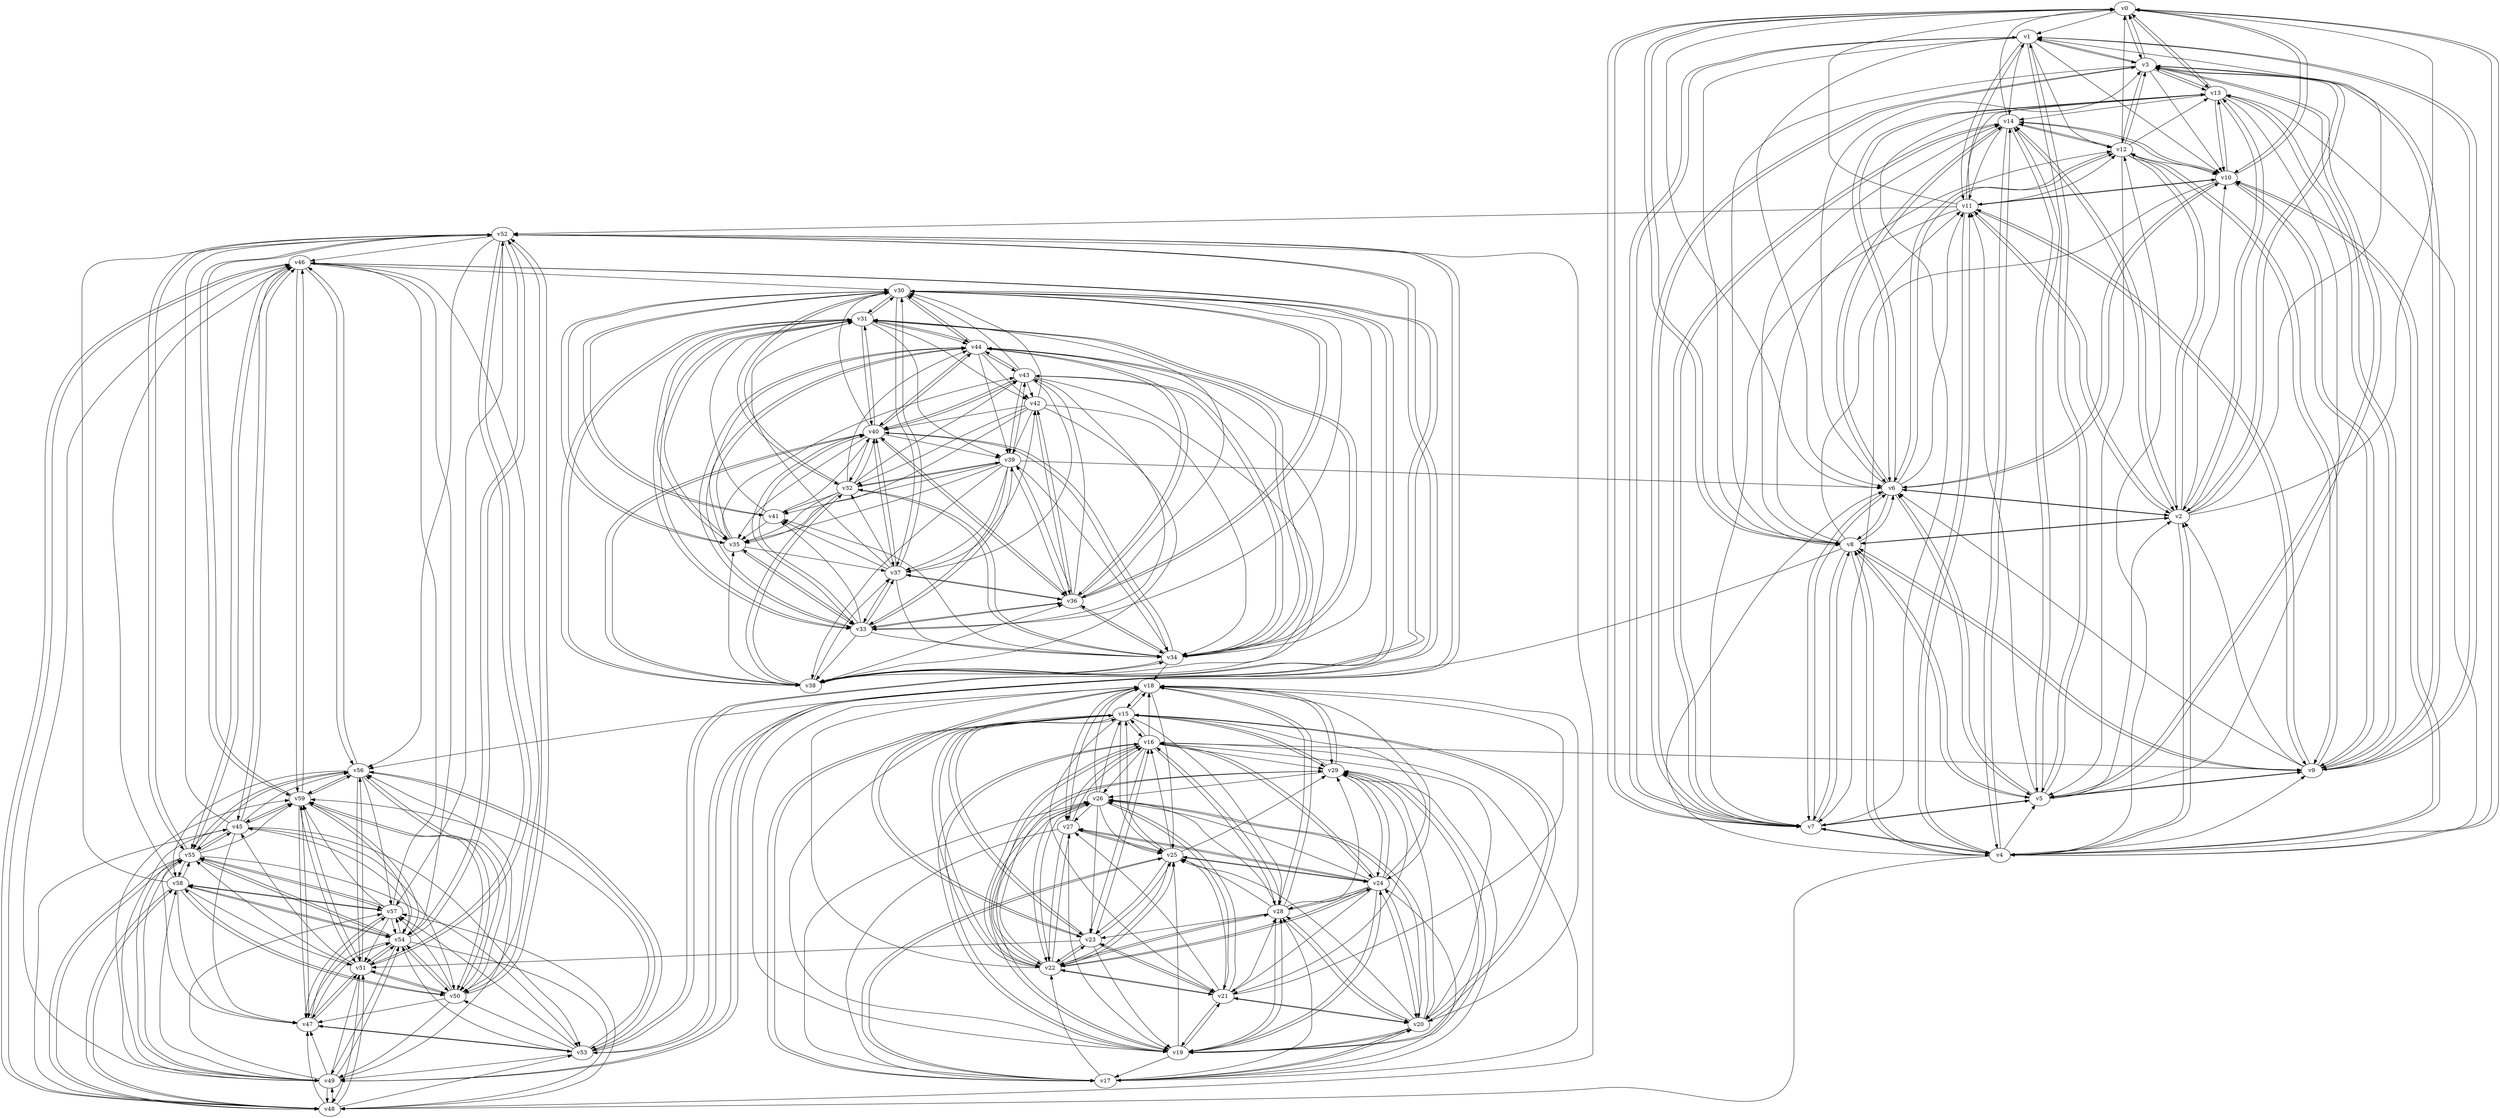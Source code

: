 digraph buchi_test077 {
    v0 [name="v0", player=1, priority=0];
    v1 [name="v1", player=1, priority=1];
    v2 [name="v2", player=1, priority=1];
    v3 [name="v3", player=1, priority=0];
    v4 [name="v4", player=1, priority=0];
    v5 [name="v5", player=0, priority=0];
    v6 [name="v6", player=0, priority=0];
    v7 [name="v7", player=1, priority=0];
    v8 [name="v8", player=0, priority=0];
    v9 [name="v9", player=0, priority=1];
    v10 [name="v10", player=0, priority=0];
    v11 [name="v11", player=0, priority=0];
    v12 [name="v12", player=1, priority=1];
    v13 [name="v13", player=0, priority=1];
    v14 [name="v14", player=0, priority=1];
    v15 [name="v15", player=0, priority=1];
    v16 [name="v16", player=1, priority=1];
    v17 [name="v17", player=0, priority=1];
    v18 [name="v18", player=0, priority=1];
    v19 [name="v19", player=1, priority=1];
    v20 [name="v20", player=0, priority=1];
    v21 [name="v21", player=0, priority=1];
    v22 [name="v22", player=0, priority=1];
    v23 [name="v23", player=1, priority=0];
    v24 [name="v24", player=0, priority=1];
    v25 [name="v25", player=1, priority=0];
    v26 [name="v26", player=1, priority=0];
    v27 [name="v27", player=1, priority=0];
    v28 [name="v28", player=1, priority=0];
    v29 [name="v29", player=0, priority=0];
    v30 [name="v30", player=0, priority=1];
    v31 [name="v31", player=1, priority=0];
    v32 [name="v32", player=0, priority=0];
    v33 [name="v33", player=1, priority=1];
    v34 [name="v34", player=1, priority=1];
    v35 [name="v35", player=0, priority=1];
    v36 [name="v36", player=1, priority=0];
    v37 [name="v37", player=1, priority=1];
    v38 [name="v38", player=1, priority=1];
    v39 [name="v39", player=1, priority=0];
    v40 [name="v40", player=1, priority=1];
    v41 [name="v41", player=0, priority=1];
    v42 [name="v42", player=0, priority=0];
    v43 [name="v43", player=1, priority=0];
    v44 [name="v44", player=0, priority=0];
    v45 [name="v45", player=1, priority=1];
    v46 [name="v46", player=0, priority=0];
    v47 [name="v47", player=0, priority=0];
    v48 [name="v48", player=1, priority=0];
    v49 [name="v49", player=1, priority=1];
    v50 [name="v50", player=1, priority=1];
    v51 [name="v51", player=0, priority=1];
    v52 [name="v52", player=0, priority=0];
    v53 [name="v53", player=0, priority=0];
    v54 [name="v54", player=0, priority=1];
    v55 [name="v55", player=0, priority=1];
    v56 [name="v56", player=0, priority=1];
    v57 [name="v57", player=1, priority=0];
    v58 [name="v58", player=0, priority=0];
    v59 [name="v59", player=0, priority=1];
    v15 -> v21;
    v26 -> v21;
    v55 -> v57;
    v47 -> v53;
    v8 -> v0;
    v8 -> v9;
    v48 -> v45;
    v4 -> v2;
    v33 -> v38;
    v44 -> v38;
    v52 -> v51;
    v22 -> v28;
    v34 -> v30;
    v7 -> v3;
    v15 -> v16;
    v55 -> v52;
    v59 -> v50;
    v15 -> v25;
    v26 -> v25;
    v47 -> v57;
    v8 -> v4;
    v11 -> v0;
    v40 -> v36;
    v48 -> v49;
    v11 -> v9;
    v48 -> v58;
    v44 -> v33;
    v52 -> v46;
    v25 -> v29;
    v44 -> v42;
    v3 -> v1;
    v51 -> v50;
    v3 -> v10;
    v14 -> v10;
    v22 -> v23;
    v51 -> v59;
    v37 -> v30;
    v36 -> v34;
    v36 -> v43;
    v59 -> v45;
    v26 -> v20;
    v55 -> v56;
    v59 -> v54;
    v29 -> v22;
    v21 -> v18;
    v40 -> v31;
    v21 -> v27;
    v11 -> v4;
    v48 -> v53;
    v2 -> v13;
    v25 -> v15;
    v54 -> v51;
    v25 -> v24;
    v33 -> v37;
    v51 -> v45;
    v3 -> v5;
    v14 -> v5;
    v22 -> v18;
    v32 -> v41;
    v51 -> v54;
    v22 -> v27;
    v17 -> v25;
    v28 -> v25;
    v29 -> v26;
    v21 -> v22;
    v50 -> v58;
    v40 -> v35;
    v40 -> v44;
    v2 -> v8;
    v54 -> v55;
    v3 -> v0;
    v14 -> v0;
    v3 -> v9;
    v28 -> v20;
    v17 -> v20;
    v36 -> v33;
    v55 -> v46;
    v17 -> v29;
    v28 -> v29;
    v36 -> v42;
    v47 -> v51;
    v6 -> v10;
    v58 -> v48;
    v29 -> v21;
    v58 -> v57;
    v40 -> v30;
    v21 -> v26;
    v10 -> v7;
    v39 -> v43;
    v2 -> v3;
    v2 -> v12;
    v54 -> v50;
    v54 -> v59;
    v24 -> v27;
    v14 -> v4;
    v32 -> v40;
    v43 -> v40;
    v17 -> v15;
    v9 -> v11;
    v28 -> v24;
    v36 -> v37;
    v6 -> v5;
    v6 -> v14;
    v58 -> v52;
    v50 -> v57;
    v39 -> v38;
    v31 -> v34;
    v10 -> v11;
    v54 -> v45;
    v24 -> v22;
    v32 -> v35;
    v16 -> v18;
    v51 -> v48;
    v35 -> v31;
    v32 -> v44;
    v16 -> v27;
    v43 -> v44;
    v5 -> v8;
    v9 -> v6;
    v28 -> v19;
    v46 -> v55;
    v57 -> v55;
    v49 -> v51;
    v17 -> v28;
    v58 -> v47;
    v42 -> v39;
    v50 -> v52;
    v39 -> v33;
    v20 -> v29;
    v10 -> v6;
    v23 -> v25;
    v31 -> v38;
    v2 -> v11;
    v54 -> v49;
    v24 -> v17;
    v32 -> v30;
    v43 -> v30;
    v4 -> v48;
    v24 -> v26;
    v32 -> v39;
    v16 -> v22;
    v43 -> v39;
    v35 -> v44;
    v5 -> v3;
    v9 -> v1;
    v46 -> v50;
    v9 -> v10;
    v49 -> v46;
    v28 -> v23;
    v46 -> v59;
    v57 -> v59;
    v49 -> v55;
    v6 -> v13;
    v42 -> v34;
    v58 -> v51;
    v50 -> v47;
    v30 -> v41;
    v50 -> v56;
    v20 -> v15;
    v20 -> v24;
    v39 -> v37;
    v31 -> v33;
    v31 -> v42;
    v13 -> v3;
    v1 -> v10;
    v24 -> v21;
    v53 -> v57;
    v43 -> v34;
    v45 -> v53;
    v56 -> v53;
    v35 -> v30;
    v16 -> v26;
    v38 -> v32;
    v5 -> v7;
    v46 -> v45;
    v9 -> v5;
    v28 -> v18;
    v46 -> v54;
    v57 -> v54;
    v49 -> v59;
    v27 -> v22;
    v58 -> v46;
    v30 -> v36;
    v42 -> v38;
    v50 -> v51;
    v12 -> v6;
    v20 -> v19;
    v39 -> v32;
    v23 -> v15;
    v20 -> v28;
    v4 -> v11;
    v39 -> v41;
    v1 -> v5;
    v1 -> v14;
    v24 -> v16;
    v53 -> v52;
    v24 -> v25;
    v56 -> v57;
    v5 -> v2;
    v38 -> v36;
    v5 -> v11;
    v57 -> v58;
    v49 -> v54;
    v27 -> v17;
    v30 -> v31;
    v12 -> v10;
    v4 -> v6;
    v23 -> v19;
    v52 -> v55;
    v13 -> v2;
    v1 -> v9;
    v53 -> v47;
    v34 -> v43;
    v53 -> v56;
    v45 -> v52;
    v15 -> v20;
    v15 -> v29;
    v38 -> v31;
    v5 -> v6;
    v18 -> v25;
    v38 -> v40;
    v0 -> v4;
    v19 -> v17;
    v0 -> v13;
    v11 -> v13;
    v19 -> v26;
    v30 -> v35;
    v30 -> v44;
    v12 -> v5;
    v12 -> v14;
    v52 -> v50;
    v4 -> v10;
    v52 -> v59;
    v34 -> v38;
    v37 -> v34;
    v45 -> v47;
    v45 -> v56;
    v26 -> v15;
    v46 -> v30;
    v18 -> v20;
    v38 -> v35;
    v18 -> v29;
    v27 -> v16;
    v8 -> v12;
    v27 -> v25;
    v0 -> v8;
    v19 -> v21;
    v48 -> v57;
    v12 -> v0;
    v12 -> v9;
    v4 -> v5;
    v33 -> v41;
    v23 -> v18;
    v52 -> v54;
    v4 -> v14;
    v53 -> v46;
    v56 -> v51;
    v7 -> v6;
    v15 -> v19;
    v26 -> v19;
    v18 -> v15;
    v15 -> v28;
    v38 -> v30;
    v18 -> v24;
    v8 -> v7;
    v0 -> v3;
    v40 -> v39;
    v19 -> v16;
    v48 -> v52;
    v11 -> v12;
    v19 -> v25;
    v41 -> v31;
    v41 -> v40;
    v25 -> v23;
    v4 -> v0;
    v33 -> v36;
    v44 -> v36;
    v52 -> v49;
    v4 -> v9;
    v3 -> v13;
    v22 -> v26;
    v37 -> v33;
    v37 -> v42;
    v7 -> v1;
    v15 -> v23;
    v26 -> v23;
    v55 -> v59;
    v18 -> v19;
    v47 -> v55;
    v18 -> v28;
    v8 -> v2;
    v40 -> v34;
    v8 -> v11;
    v48 -> v47;
    v0 -> v7;
    v11 -> v7;
    v40 -> v43;
    v41 -> v35;
    v33 -> v31;
    v44 -> v31;
    v25 -> v27;
    v33 -> v40;
    v44 -> v40;
    v3 -> v8;
    v22 -> v21;
    v55 -> v45;
    v7 -> v5;
    v15 -> v18;
    v26 -> v18;
    v55 -> v54;
    v7 -> v14;
    v59 -> v52;
    v18 -> v23;
    v47 -> v59;
    v21 -> v25;
    v11 -> v2;
    v40 -> v38;
    v48 -> v51;
    v41 -> v30;
    v25 -> v22;
    v54 -> v58;
    v33 -> v35;
    v44 -> v35;
    v33 -> v44;
    v22 -> v16;
    v51 -> v52;
    v34 -> v18;
    v3 -> v12;
    v14 -> v12;
    v22 -> v25;
    v7 -> v0;
    v55 -> v49;
    v59 -> v47;
    v55 -> v58;
    v47 -> v54;
    v59 -> v56;
    v29 -> v15;
    v29 -> v24;
    v21 -> v20;
    v40 -> v33;
    v48 -> v46;
    v2 -> v6;
    v25 -> v17;
    v44 -> v30;
    v32 -> v34;
    v51 -> v47;
    v3 -> v7;
    v14 -> v7;
    v32 -> v43;
    v51 -> v56;
    v36 -> v31;
    v7 -> v4;
    v36 -> v40;
    v55 -> v53;
    v6 -> v8;
    v29 -> v19;
    v58 -> v55;
    v40 -> v37;
    v2 -> v1;
    v10 -> v14;
    v2 -> v10;
    v54 -> v48;
    v54 -> v57;
    v23 -> v51;
    v32 -> v38;
    v3 -> v2;
    v14 -> v2;
    v43 -> v38;
    v14 -> v11;
    v35 -> v43;
    v17 -> v22;
    v28 -> v22;
    v55 -> v48;
    v36 -> v44;
    v6 -> v3;
    v6 -> v12;
    v58 -> v50;
    v21 -> v19;
    v40 -> v32;
    v21 -> v28;
    v10 -> v0;
    v39 -> v36;
    v10 -> v9;
    v2 -> v14;
    v25 -> v16;
    v54 -> v52;
    v24 -> v20;
    v43 -> v33;
    v24 -> v29;
    v14 -> v6;
    v43 -> v42;
    v51 -> v55;
    v46 -> v53;
    v36 -> v30;
    v9 -> v13;
    v17 -> v26;
    v28 -> v26;
    v36 -> v39;
    v49 -> v58;
    v6 -> v7;
    v29 -> v18;
    v58 -> v54;
    v21 -> v23;
    v50 -> v59;
    v10 -> v4;
    v2 -> v0;
    v10 -> v13;
    v54 -> v47;
    v13 -> v6;
    v24 -> v15;
    v43 -> v37;
    v16 -> v20;
    v35 -> v33;
    v16 -> v29;
    v5 -> v1;
    v46 -> v48;
    v9 -> v8;
    v6 -> v2;
    v6 -> v11;
    v42 -> v32;
    v50 -> v54;
    v39 -> v35;
    v2 -> v4;
    v31 -> v40;
    v1 -> v8;
    v13 -> v10;
    v24 -> v19;
    v16 -> v15;
    v24 -> v28;
    v16 -> v24;
    v35 -> v37;
    v9 -> v3;
    v5 -> v14;
    v17 -> v16;
    v28 -> v16;
    v9 -> v12;
    v49 -> v48;
    v49 -> v57;
    v42 -> v36;
    v50 -> v49;
    v20 -> v17;
    v12 -> v13;
    v20 -> v26;
    v23 -> v22;
    v31 -> v35;
    v31 -> v44;
    v1 -> v3;
    v13 -> v5;
    v1 -> v12;
    v13 -> v14;
    v53 -> v50;
    v45 -> v46;
    v56 -> v46;
    v53 -> v59;
    v16 -> v19;
    v45 -> v55;
    v56 -> v55;
    v16 -> v28;
    v38 -> v34;
    v5 -> v9;
    v57 -> v47;
    v46 -> v56;
    v49 -> v52;
    v27 -> v24;
    v19 -> v20;
    v19 -> v29;
    v30 -> v38;
    v42 -> v40;
    v8 -> v56;
    v20 -> v21;
    v39 -> v34;
    v52 -> v53;
    v11 -> v52;
    v31 -> v30;
    v4 -> v13;
    v31 -> v39;
    v13 -> v0;
    v34 -> v32;
    v1 -> v7;
    v13 -> v9;
    v34 -> v41;
    v53 -> v54;
    v45 -> v50;
    v56 -> v50;
    v16 -> v23;
    v45 -> v59;
    v56 -> v59;
    v26 -> v27;
    v9 -> v2;
    v57 -> v51;
    v49 -> v47;
    v8 -> v6;
    v49 -> v56;
    v27 -> v19;
    v19 -> v24;
    v30 -> v33;
    v42 -> v35;
    v12 -> v3;
    v20 -> v25;
    v4 -> v8;
    v59 -> v46;
    v23 -> v21;
    v52 -> v57;
    v34 -> v36;
    v1 -> v11;
    v37 -> v32;
    v53 -> v49;
    v16 -> v9;
    v37 -> v41;
    v15 -> v22;
    v26 -> v22;
    v57 -> v46;
    v18 -> v27;
    v0 -> v6;
    v48 -> v55;
    v19 -> v28;
    v42 -> v30;
    v39 -> v6;
    v30 -> v37;
    v33 -> v39;
    v44 -> v39;
    v23 -> v16;
    v4 -> v12;
    v22 -> v29;
    v34 -> v31;
    v1 -> v6;
    v34 -> v40;
    v37 -> v36;
    v45 -> v49;
    v56 -> v58;
    v15 -> v17;
    v7 -> v13;
    v59 -> v51;
    v38 -> v37;
    v8 -> v5;
    v27 -> v18;
    v0 -> v1;
    v11 -> v1;
    v8 -> v14;
    v0 -> v10;
    v11 -> v10;
    v30 -> v32;
    v12 -> v2;
    v33 -> v34;
    v44 -> v34;
    v4 -> v7;
    v44 -> v43;
    v52 -> v56;
    v22 -> v15;
    v22 -> v24;
    v37 -> v31;
    v34 -> v44;
    v37 -> v40;
    v7 -> v8;
}
